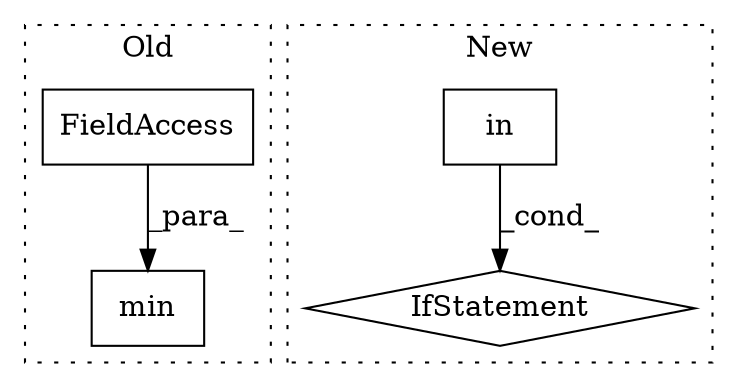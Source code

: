 digraph G {
subgraph cluster0 {
1 [label="min" a="32" s="10666,10710" l="4,1" shape="box"];
3 [label="FieldAccess" a="22" s="10670" l="20" shape="box"];
label = "Old";
style="dotted";
}
subgraph cluster1 {
2 [label="in" a="105" s="10433" l="50" shape="box"];
4 [label="IfStatement" a="25" s="10421,10483" l="12,2" shape="diamond"];
label = "New";
style="dotted";
}
2 -> 4 [label="_cond_"];
3 -> 1 [label="_para_"];
}